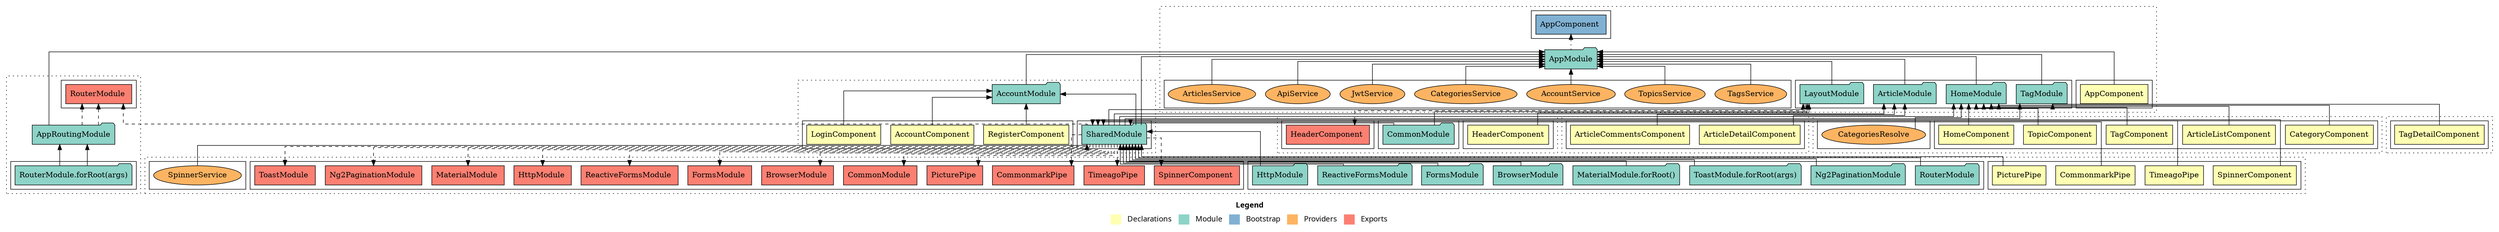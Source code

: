 digraph dependencies { node [shape="rect", style="filled", colorscheme=set312]; ranksep=0.4; compound=false; remincross=true; splines=true; splines=ortho; rankdir=LR; rankdir=TB; rankdir=BT; label=<<table BORDER="0"> <tr> <td colspan="5" align="center"><b>Legend</b></td> </tr> <tr> <td> <table BORDER="0"> <tr> <td bgcolor="#ffffb3" width="20"></td> <td>  Declarations</td> </tr> </table> </td> <td> <table BORDER="0"> <tr> <td bgcolor="#8dd3c7" width="20"></td> <td>  Module</td> </tr> </table> </td> <td> <table BORDER="0"> <tr> <td bgcolor="#80b1d3" width="20"></td> <td>  Bootstrap</td> </tr> </table> </td> <td> <table BORDER="0"> <tr> <td bgcolor="#fdb462" width="20"></td> <td>  Providers</td> </tr> </table> </td> <td> <table BORDER="0"> <tr> <td bgcolor="#fb8072" width="20"></td> <td>  Exports</td> </tr> </table> </td> </tr></table>>; ratio=compress; fontname="sans-serif";  subgraph "cluster_AppRoutingModule" { label=""; style="dotted";node [shape="folder", fillcolor=1]; subgraph cluster_AppRoutingModule_declarations { style="solid";node [style="filled", shape="rect"]; }    subgraph cluster_AppRoutingModule_imports { style="solid"; node [style="filled", fillcolor=1, shape="rect"];    "RouterModule.forRoot(args)" [label="RouterModule.forRoot(args)", shape="folder"];   }    "RouterModule.forRoot(args)" -> "AppRoutingModule" [lhead="cluster_AppRoutingModule", ltail="cluster_AppRoutingModule_imports"];     subgraph cluster_AppRoutingModule_exports { style="solid";node [style="filled", fillcolor=4, shape="rect"];"RouterModule " [label="RouterModule ", shape="rect"]}  "AppRoutingModule" -> "RouterModule " [style="dashed", ltail="cluster_AppRoutingModule" lhead="cluster_AppRoutingModule_exports"];    subgraph cluster_AppRoutingModule_bootstrap { style="solid"; node [style="filled", fillcolor=5, shape="rect"];  }    subgraph cluster_AppRoutingModule_providers { style="solid"; node [style="filled", fillcolor=6, shape="rect"];   }     }  subgraph "cluster_AccountModule" { label=""; style="dotted";node [shape="folder", fillcolor=1]; subgraph cluster_AccountModule_declarations { style="solid";node [style="filled", shape="rect"]; node [fillcolor=2]; "AccountComponent"; node [fillcolor=2]; "LoginComponent"; node [fillcolor=2]; "RegisterComponent"; }  "AccountComponent" -> "AccountModule" [style="solid", lhead="cluster_AccountModule" ltail="cluster_AccountModule_declarations"]; subgraph "cluster_AccountModule_AccountComponent_providers" { style="solid";  }  "LoginComponent" -> "AccountModule" [style="solid", lhead="cluster_AccountModule" ltail="cluster_AccountModule_declarations"]; subgraph "cluster_AccountModule_LoginComponent_providers" { style="solid";  }  "RegisterComponent" -> "AccountModule" [style="solid", lhead="cluster_AccountModule" ltail="cluster_AccountModule_declarations"]; subgraph "cluster_AccountModule_RegisterComponent_providers" { style="solid";  }    subgraph cluster_AccountModule_imports { style="solid"; node [style="filled", fillcolor=1, shape="rect"];    "SharedModule" [label="SharedModule", shape="folder"];   }    "SharedModule" -> "AccountModule" [lhead="cluster_AccountModule", ltail="cluster_AccountModule_imports"];     subgraph cluster_AccountModule_exports { style="solid";node [style="filled", fillcolor=4, shape="rect"];}    subgraph cluster_AccountModule_bootstrap { style="solid"; node [style="filled", fillcolor=5, shape="rect"];  }    subgraph cluster_AccountModule_providers { style="solid"; node [style="filled", fillcolor=6, shape="rect"];   }     }  subgraph "cluster_AppRoutingModule" { label=""; style="dotted";node [shape="folder", fillcolor=1]; subgraph cluster_AppRoutingModule_declarations { style="solid";node [style="filled", shape="rect"]; }    subgraph cluster_AppRoutingModule_imports { style="solid"; node [style="filled", fillcolor=1, shape="rect"];    "RouterModule.forRoot(args)" [label="RouterModule.forRoot(args)", shape="folder"];   }    "RouterModule.forRoot(args)" -> "AppRoutingModule" [lhead="cluster_AppRoutingModule", ltail="cluster_AppRoutingModule_imports"];     subgraph cluster_AppRoutingModule_exports { style="solid";node [style="filled", fillcolor=4, shape="rect"];"RouterModule " [label="RouterModule ", shape="rect"]}  "AppRoutingModule" -> "RouterModule " [style="dashed", ltail="cluster_AppRoutingModule" lhead="cluster_AppRoutingModule_exports"];    subgraph cluster_AppRoutingModule_bootstrap { style="solid"; node [style="filled", fillcolor=5, shape="rect"];  }    subgraph cluster_AppRoutingModule_providers { style="solid"; node [style="filled", fillcolor=6, shape="rect"];   }     }  subgraph "cluster_AppModule" { label=""; style="dotted";node [shape="folder", fillcolor=1]; subgraph cluster_AppModule_declarations { style="solid";node [style="filled", shape="rect"]; node [fillcolor=2]; "AppComponent"; }  "AppComponent" -> "AppModule" [style="solid", lhead="cluster_AppModule" ltail="cluster_AppModule_declarations"]; subgraph "cluster_AppModule_AppComponent_providers" { style="solid";  }    subgraph cluster_AppModule_imports { style="solid"; node [style="filled", fillcolor=1, shape="rect"];    "AppRoutingModule" [label="AppRoutingModule", shape="folder"];    "SharedModule" [label="SharedModule", shape="folder"];    "LayoutModule" [label="LayoutModule", shape="folder"];    "HomeModule" [label="HomeModule", shape="folder"];    "AccountModule" [label="AccountModule", shape="folder"];    "ArticleModule" [label="ArticleModule", shape="folder"];    "TagModule" [label="TagModule", shape="folder"];   }    "AppRoutingModule" -> "AppModule" [lhead="cluster_AppModule", ltail="cluster_AppModule_imports"];    "SharedModule" -> "AppModule" [lhead="cluster_AppModule", ltail="cluster_AppModule_imports"];    "LayoutModule" -> "AppModule" [lhead="cluster_AppModule", ltail="cluster_AppModule_imports"];    "HomeModule" -> "AppModule" [lhead="cluster_AppModule", ltail="cluster_AppModule_imports"];    "AccountModule" -> "AppModule" [lhead="cluster_AppModule", ltail="cluster_AppModule_imports"];    "ArticleModule" -> "AppModule" [lhead="cluster_AppModule", ltail="cluster_AppModule_imports"];    "TagModule" -> "AppModule" [lhead="cluster_AppModule", ltail="cluster_AppModule_imports"];     subgraph cluster_AppModule_exports { style="solid";node [style="filled", fillcolor=4, shape="rect"];}    subgraph cluster_AppModule_bootstrap { style="solid"; node [style="filled", fillcolor=5, shape="rect"];  "AppComponent " [label="AppComponent ", shape="rect"]  }  "AppModule" -> "AppComponent " [style="dotted", lhead="cluster_AppModule_bootstrap" ltail="cluster_AppModule"];    subgraph cluster_AppModule_providers { style="solid"; node [style="filled", fillcolor=6, shape="rect"];    "JwtService" [label="JwtService", shape="oval"];    "ApiService" [label="ApiService", shape="oval"];    "ArticlesService" [label="ArticlesService", shape="oval"];    "TagsService" [label="TagsService", shape="oval"];    "TopicsService" [label="TopicsService", shape="oval"];    "AccountService" [label="AccountService", shape="oval"];    "CategoriesService" [label="CategoriesService", shape="oval"];   }    "JwtService" -> "AppModule" [lhead="cluster_AppModule", ltail="cluster_AppModule_providers"];    "ApiService" -> "AppModule" [lhead="cluster_AppModule", ltail="cluster_AppModule_providers"];    "ArticlesService" -> "AppModule" [lhead="cluster_AppModule", ltail="cluster_AppModule_providers"];    "TagsService" -> "AppModule" [lhead="cluster_AppModule", ltail="cluster_AppModule_providers"];    "TopicsService" -> "AppModule" [lhead="cluster_AppModule", ltail="cluster_AppModule_providers"];    "AccountService" -> "AppModule" [lhead="cluster_AppModule", ltail="cluster_AppModule_providers"];    "CategoriesService" -> "AppModule" [lhead="cluster_AppModule", ltail="cluster_AppModule_providers"];     }  subgraph "cluster_ArticleModule" { label=""; style="dotted";node [shape="folder", fillcolor=1]; subgraph cluster_ArticleModule_declarations { style="solid";node [style="filled", shape="rect"]; node [fillcolor=2]; "ArticleDetailComponent"; node [fillcolor=2]; "ArticleCommentsComponent"; }  "ArticleDetailComponent" -> "ArticleModule" [style="solid", lhead="cluster_ArticleModule" ltail="cluster_ArticleModule_declarations"]; subgraph "cluster_ArticleModule_ArticleDetailComponent_providers" { style="solid";  }  "ArticleCommentsComponent" -> "ArticleModule" [style="solid", lhead="cluster_ArticleModule" ltail="cluster_ArticleModule_declarations"]; subgraph "cluster_ArticleModule_ArticleCommentsComponent_providers" { style="solid";  }    subgraph cluster_ArticleModule_imports { style="solid"; node [style="filled", fillcolor=1, shape="rect"];    "SharedModule" [label="SharedModule", shape="folder"];   }    "SharedModule" -> "ArticleModule" [lhead="cluster_ArticleModule", ltail="cluster_ArticleModule_imports"];     subgraph cluster_ArticleModule_exports { style="solid";node [style="filled", fillcolor=4, shape="rect"];}    subgraph cluster_ArticleModule_bootstrap { style="solid"; node [style="filled", fillcolor=5, shape="rect"];  }    subgraph cluster_ArticleModule_providers { style="solid"; node [style="filled", fillcolor=6, shape="rect"];   }     }  subgraph "cluster_HomeModule" { label=""; style="dotted";node [shape="folder", fillcolor=1]; subgraph cluster_HomeModule_declarations { style="solid";node [style="filled", shape="rect"]; node [fillcolor=2]; "HomeComponent"; node [fillcolor=2]; "CategoryComponent"; node [fillcolor=2]; "ArticleListComponent"; node [fillcolor=2]; "TagComponent"; node [fillcolor=2]; "TopicComponent"; }  "HomeComponent" -> "HomeModule" [style="solid", lhead="cluster_HomeModule" ltail="cluster_HomeModule_declarations"]; subgraph "cluster_HomeModule_HomeComponent_providers" { style="solid";  }  "CategoryComponent" -> "HomeModule" [style="solid", lhead="cluster_HomeModule" ltail="cluster_HomeModule_declarations"]; subgraph "cluster_HomeModule_CategoryComponent_providers" { style="solid";  }  "ArticleListComponent" -> "HomeModule" [style="solid", lhead="cluster_HomeModule" ltail="cluster_HomeModule_declarations"]; subgraph "cluster_HomeModule_ArticleListComponent_providers" { style="solid";  }  "TagComponent" -> "HomeModule" [style="solid", lhead="cluster_HomeModule" ltail="cluster_HomeModule_declarations"]; subgraph "cluster_HomeModule_TagComponent_providers" { style="solid";  }  "TopicComponent" -> "HomeModule" [style="solid", lhead="cluster_HomeModule" ltail="cluster_HomeModule_declarations"]; subgraph "cluster_HomeModule_TopicComponent_providers" { style="solid";  }    subgraph cluster_HomeModule_imports { style="solid"; node [style="filled", fillcolor=1, shape="rect"];    "SharedModule" [label="SharedModule", shape="folder"];   }    "SharedModule" -> "HomeModule" [lhead="cluster_HomeModule", ltail="cluster_HomeModule_imports"];     subgraph cluster_HomeModule_exports { style="solid";node [style="filled", fillcolor=4, shape="rect"];}    subgraph cluster_HomeModule_bootstrap { style="solid"; node [style="filled", fillcolor=5, shape="rect"];  }    subgraph cluster_HomeModule_providers { style="solid"; node [style="filled", fillcolor=6, shape="rect"];    "CategoriesResolve" [label="CategoriesResolve", shape="oval"];   }    "CategoriesResolve" -> "HomeModule" [lhead="cluster_HomeModule", ltail="cluster_HomeModule_providers"];     }  subgraph "cluster_LayoutModule" { label=""; style="dotted";node [shape="folder", fillcolor=1]; subgraph cluster_LayoutModule_declarations { style="solid";node [style="filled", shape="rect"]; node [fillcolor=2]; "HeaderComponent"; }  "HeaderComponent" -> "LayoutModule" [style="solid", lhead="cluster_LayoutModule" ltail="cluster_LayoutModule_declarations"]; subgraph "cluster_LayoutModule_HeaderComponent_providers" { style="solid";  }    subgraph cluster_LayoutModule_imports { style="solid"; node [style="filled", fillcolor=1, shape="rect"];    "CommonModule" [label="CommonModule", shape="folder"];    "SharedModule" [label="SharedModule", shape="folder"];   }    "CommonModule" -> "LayoutModule" [lhead="cluster_LayoutModule", ltail="cluster_LayoutModule_imports"];    "SharedModule" -> "LayoutModule" [lhead="cluster_LayoutModule", ltail="cluster_LayoutModule_imports"];     subgraph cluster_LayoutModule_exports { style="solid";node [style="filled", fillcolor=4, shape="rect"];"HeaderComponent " [label="HeaderComponent ", shape="rect"]}  "LayoutModule" -> "HeaderComponent " [style="dashed", ltail="cluster_LayoutModule" lhead="cluster_LayoutModule_exports"];    subgraph cluster_LayoutModule_bootstrap { style="solid"; node [style="filled", fillcolor=5, shape="rect"];  }    subgraph cluster_LayoutModule_providers { style="solid"; node [style="filled", fillcolor=6, shape="rect"];   }     }  subgraph "cluster_SharedModule" { label=""; style="dotted";node [shape="folder", fillcolor=1]; subgraph cluster_SharedModule_declarations { style="solid";node [style="filled", shape="rect"]; node [fillcolor=2]; "SpinnerComponent"; node [fillcolor=2]; "TimeagoPipe"; node [fillcolor=2]; "CommonmarkPipe"; node [fillcolor=2]; "PicturePipe"; }  "SpinnerComponent" -> "SharedModule" [style="solid", lhead="cluster_SharedModule" ltail="cluster_SharedModule_declarations"]; subgraph "cluster_SharedModule_SpinnerComponent_providers" { style="solid";  }  "TimeagoPipe" -> "SharedModule" [style="solid", lhead="cluster_SharedModule" ltail="cluster_SharedModule_declarations"]; subgraph "cluster_SharedModule_TimeagoPipe_providers" { style="solid";  }  "CommonmarkPipe" -> "SharedModule" [style="solid", lhead="cluster_SharedModule" ltail="cluster_SharedModule_declarations"]; subgraph "cluster_SharedModule_CommonmarkPipe_providers" { style="solid";  }  "PicturePipe" -> "SharedModule" [style="solid", lhead="cluster_SharedModule" ltail="cluster_SharedModule_declarations"]; subgraph "cluster_SharedModule_PicturePipe_providers" { style="solid";  }    subgraph cluster_SharedModule_imports { style="solid"; node [style="filled", fillcolor=1, shape="rect"];    "CommonModule" [label="CommonModule", shape="folder"];    "BrowserModule" [label="BrowserModule", shape="folder"];    "FormsModule" [label="FormsModule", shape="folder"];    "ReactiveFormsModule" [label="ReactiveFormsModule", shape="folder"];    "HttpModule" [label="HttpModule", shape="folder"];    "RouterModule" [label="RouterModule", shape="folder"];    "Ng2PaginationModule" [label="Ng2PaginationModule", shape="folder"];    "ToastModule.forRoot(args)" [label="ToastModule.forRoot(args)", shape="folder"];    "MaterialModule.forRoot()" [label="MaterialModule.forRoot()", shape="folder"];   }    "CommonModule" -> "SharedModule" [lhead="cluster_SharedModule", ltail="cluster_SharedModule_imports"];    "BrowserModule" -> "SharedModule" [lhead="cluster_SharedModule", ltail="cluster_SharedModule_imports"];    "FormsModule" -> "SharedModule" [lhead="cluster_SharedModule", ltail="cluster_SharedModule_imports"];    "ReactiveFormsModule" -> "SharedModule" [lhead="cluster_SharedModule", ltail="cluster_SharedModule_imports"];    "HttpModule" -> "SharedModule" [lhead="cluster_SharedModule", ltail="cluster_SharedModule_imports"];    "RouterModule" -> "SharedModule" [lhead="cluster_SharedModule", ltail="cluster_SharedModule_imports"];    "Ng2PaginationModule" -> "SharedModule" [lhead="cluster_SharedModule", ltail="cluster_SharedModule_imports"];    "ToastModule.forRoot(args)" -> "SharedModule" [lhead="cluster_SharedModule", ltail="cluster_SharedModule_imports"];    "MaterialModule.forRoot()" -> "SharedModule" [lhead="cluster_SharedModule", ltail="cluster_SharedModule_imports"];     subgraph cluster_SharedModule_exports { style="solid";node [style="filled", fillcolor=4, shape="rect"];"CommonModule " [label="CommonModule ", shape="rect"]"BrowserModule " [label="BrowserModule ", shape="rect"]"FormsModule " [label="FormsModule ", shape="rect"]"ReactiveFormsModule " [label="ReactiveFormsModule ", shape="rect"]"HttpModule " [label="HttpModule ", shape="rect"]"RouterModule " [label="RouterModule ", shape="rect"]"MaterialModule " [label="MaterialModule ", shape="rect"]"Ng2PaginationModule " [label="Ng2PaginationModule ", shape="rect"]"ToastModule " [label="ToastModule ", shape="rect"]"SpinnerComponent " [label="SpinnerComponent ", shape="rect"]"TimeagoPipe " [label="TimeagoPipe ", shape="rect"]"CommonmarkPipe " [label="CommonmarkPipe ", shape="rect"]"PicturePipe " [label="PicturePipe ", shape="rect"]}  "SharedModule" -> "CommonModule " [style="dashed", ltail="cluster_SharedModule" lhead="cluster_SharedModule_exports"];  "SharedModule" -> "BrowserModule " [style="dashed", ltail="cluster_SharedModule" lhead="cluster_SharedModule_exports"];  "SharedModule" -> "FormsModule " [style="dashed", ltail="cluster_SharedModule" lhead="cluster_SharedModule_exports"];  "SharedModule" -> "ReactiveFormsModule " [style="dashed", ltail="cluster_SharedModule" lhead="cluster_SharedModule_exports"];  "SharedModule" -> "HttpModule " [style="dashed", ltail="cluster_SharedModule" lhead="cluster_SharedModule_exports"];  "SharedModule" -> "RouterModule " [style="dashed", ltail="cluster_SharedModule" lhead="cluster_SharedModule_exports"];  "SharedModule" -> "MaterialModule " [style="dashed", ltail="cluster_SharedModule" lhead="cluster_SharedModule_exports"];  "SharedModule" -> "Ng2PaginationModule " [style="dashed", ltail="cluster_SharedModule" lhead="cluster_SharedModule_exports"];  "SharedModule" -> "ToastModule " [style="dashed", ltail="cluster_SharedModule" lhead="cluster_SharedModule_exports"];  "SharedModule" -> "SpinnerComponent " [style="dashed", ltail="cluster_SharedModule" lhead="cluster_SharedModule_exports"];  "SharedModule" -> "TimeagoPipe " [style="dashed", ltail="cluster_SharedModule" lhead="cluster_SharedModule_exports"];  "SharedModule" -> "CommonmarkPipe " [style="dashed", ltail="cluster_SharedModule" lhead="cluster_SharedModule_exports"];  "SharedModule" -> "PicturePipe " [style="dashed", ltail="cluster_SharedModule" lhead="cluster_SharedModule_exports"];    subgraph cluster_SharedModule_bootstrap { style="solid"; node [style="filled", fillcolor=5, shape="rect"];  }    subgraph cluster_SharedModule_providers { style="solid"; node [style="filled", fillcolor=6, shape="rect"];    "SpinnerService" [label="SpinnerService", shape="oval"];   }    "SpinnerService" -> "SharedModule" [lhead="cluster_SharedModule", ltail="cluster_SharedModule_providers"];     }  subgraph "cluster_TagModule" { label=""; style="dotted";node [shape="folder", fillcolor=1]; subgraph cluster_TagModule_declarations { style="solid";node [style="filled", shape="rect"]; node [fillcolor=2]; "TagDetailComponent"; }  "TagDetailComponent" -> "TagModule" [style="solid", lhead="cluster_TagModule" ltail="cluster_TagModule_declarations"]; subgraph "cluster_TagModule_TagDetailComponent_providers" { style="solid";  }    subgraph cluster_TagModule_imports { style="solid"; node [style="filled", fillcolor=1, shape="rect"];    "SharedModule" [label="SharedModule", shape="folder"];   }    "SharedModule" -> "TagModule" [lhead="cluster_TagModule", ltail="cluster_TagModule_imports"];     subgraph cluster_TagModule_exports { style="solid";node [style="filled", fillcolor=4, shape="rect"];}    subgraph cluster_TagModule_bootstrap { style="solid"; node [style="filled", fillcolor=5, shape="rect"];  }    subgraph cluster_TagModule_providers { style="solid"; node [style="filled", fillcolor=6, shape="rect"];   }     }  }